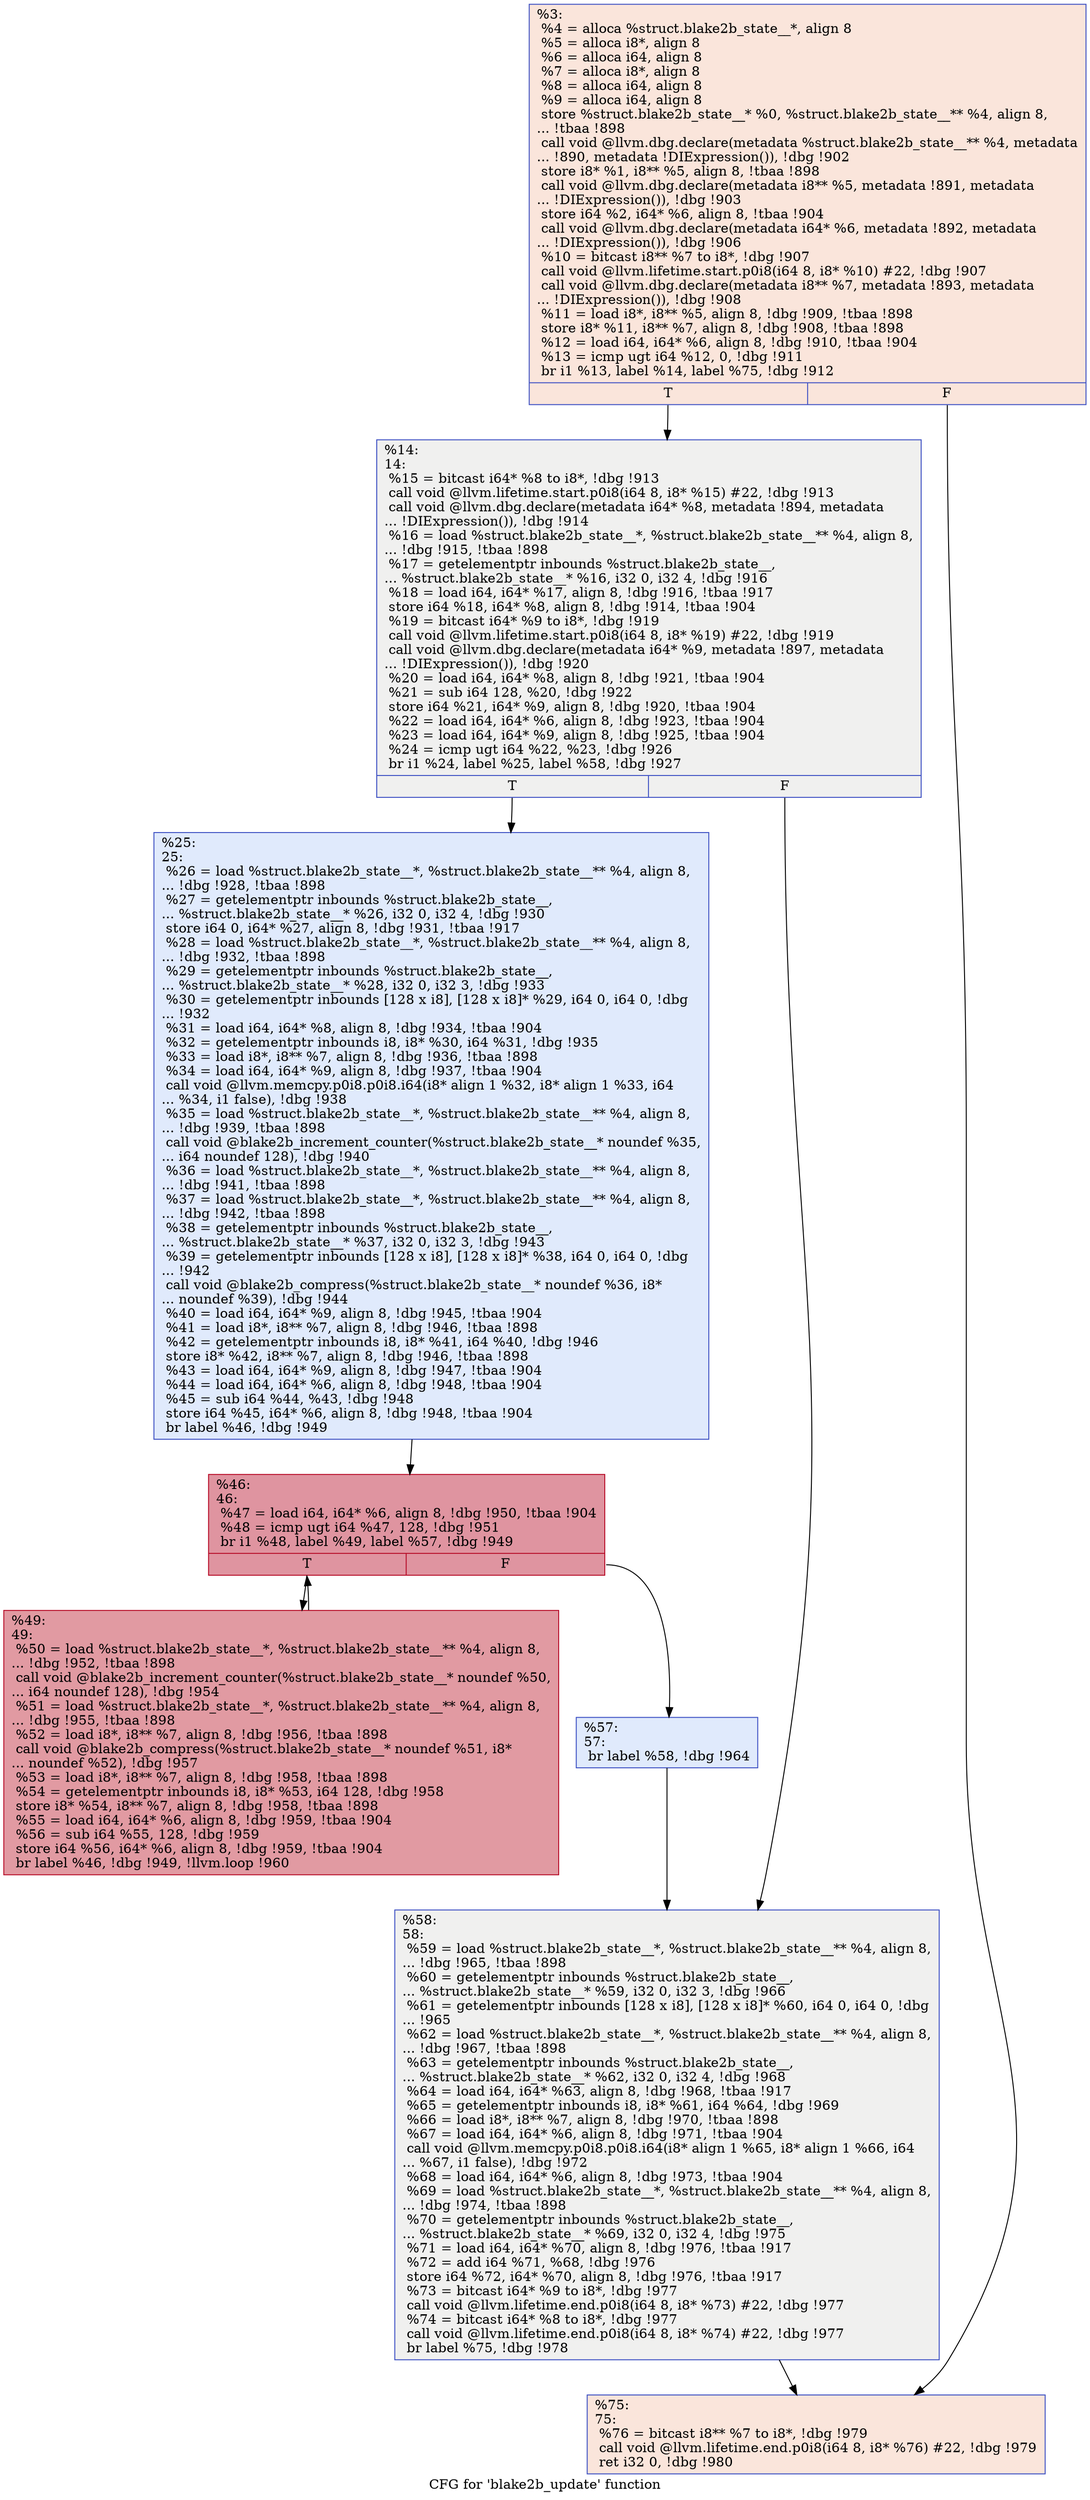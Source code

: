 digraph "CFG for 'blake2b_update' function" {
	label="CFG for 'blake2b_update' function";

	Node0x1294330 [shape=record,color="#3d50c3ff", style=filled, fillcolor="#f4c5ad70",label="{%3:\l  %4 = alloca %struct.blake2b_state__*, align 8\l  %5 = alloca i8*, align 8\l  %6 = alloca i64, align 8\l  %7 = alloca i8*, align 8\l  %8 = alloca i64, align 8\l  %9 = alloca i64, align 8\l  store %struct.blake2b_state__* %0, %struct.blake2b_state__** %4, align 8,\l... !tbaa !898\l  call void @llvm.dbg.declare(metadata %struct.blake2b_state__** %4, metadata\l... !890, metadata !DIExpression()), !dbg !902\l  store i8* %1, i8** %5, align 8, !tbaa !898\l  call void @llvm.dbg.declare(metadata i8** %5, metadata !891, metadata\l... !DIExpression()), !dbg !903\l  store i64 %2, i64* %6, align 8, !tbaa !904\l  call void @llvm.dbg.declare(metadata i64* %6, metadata !892, metadata\l... !DIExpression()), !dbg !906\l  %10 = bitcast i8** %7 to i8*, !dbg !907\l  call void @llvm.lifetime.start.p0i8(i64 8, i8* %10) #22, !dbg !907\l  call void @llvm.dbg.declare(metadata i8** %7, metadata !893, metadata\l... !DIExpression()), !dbg !908\l  %11 = load i8*, i8** %5, align 8, !dbg !909, !tbaa !898\l  store i8* %11, i8** %7, align 8, !dbg !908, !tbaa !898\l  %12 = load i64, i64* %6, align 8, !dbg !910, !tbaa !904\l  %13 = icmp ugt i64 %12, 0, !dbg !911\l  br i1 %13, label %14, label %75, !dbg !912\l|{<s0>T|<s1>F}}"];
	Node0x1294330:s0 -> Node0x1294380;
	Node0x1294330:s1 -> Node0x1294560;
	Node0x1294380 [shape=record,color="#3d50c3ff", style=filled, fillcolor="#dedcdb70",label="{%14:\l14:                                               \l  %15 = bitcast i64* %8 to i8*, !dbg !913\l  call void @llvm.lifetime.start.p0i8(i64 8, i8* %15) #22, !dbg !913\l  call void @llvm.dbg.declare(metadata i64* %8, metadata !894, metadata\l... !DIExpression()), !dbg !914\l  %16 = load %struct.blake2b_state__*, %struct.blake2b_state__** %4, align 8,\l... !dbg !915, !tbaa !898\l  %17 = getelementptr inbounds %struct.blake2b_state__,\l... %struct.blake2b_state__* %16, i32 0, i32 4, !dbg !916\l  %18 = load i64, i64* %17, align 8, !dbg !916, !tbaa !917\l  store i64 %18, i64* %8, align 8, !dbg !914, !tbaa !904\l  %19 = bitcast i64* %9 to i8*, !dbg !919\l  call void @llvm.lifetime.start.p0i8(i64 8, i8* %19) #22, !dbg !919\l  call void @llvm.dbg.declare(metadata i64* %9, metadata !897, metadata\l... !DIExpression()), !dbg !920\l  %20 = load i64, i64* %8, align 8, !dbg !921, !tbaa !904\l  %21 = sub i64 128, %20, !dbg !922\l  store i64 %21, i64* %9, align 8, !dbg !920, !tbaa !904\l  %22 = load i64, i64* %6, align 8, !dbg !923, !tbaa !904\l  %23 = load i64, i64* %9, align 8, !dbg !925, !tbaa !904\l  %24 = icmp ugt i64 %22, %23, !dbg !926\l  br i1 %24, label %25, label %58, !dbg !927\l|{<s0>T|<s1>F}}"];
	Node0x1294380:s0 -> Node0x12943d0;
	Node0x1294380:s1 -> Node0x1294510;
	Node0x12943d0 [shape=record,color="#3d50c3ff", style=filled, fillcolor="#b9d0f970",label="{%25:\l25:                                               \l  %26 = load %struct.blake2b_state__*, %struct.blake2b_state__** %4, align 8,\l... !dbg !928, !tbaa !898\l  %27 = getelementptr inbounds %struct.blake2b_state__,\l... %struct.blake2b_state__* %26, i32 0, i32 4, !dbg !930\l  store i64 0, i64* %27, align 8, !dbg !931, !tbaa !917\l  %28 = load %struct.blake2b_state__*, %struct.blake2b_state__** %4, align 8,\l... !dbg !932, !tbaa !898\l  %29 = getelementptr inbounds %struct.blake2b_state__,\l... %struct.blake2b_state__* %28, i32 0, i32 3, !dbg !933\l  %30 = getelementptr inbounds [128 x i8], [128 x i8]* %29, i64 0, i64 0, !dbg\l... !932\l  %31 = load i64, i64* %8, align 8, !dbg !934, !tbaa !904\l  %32 = getelementptr inbounds i8, i8* %30, i64 %31, !dbg !935\l  %33 = load i8*, i8** %7, align 8, !dbg !936, !tbaa !898\l  %34 = load i64, i64* %9, align 8, !dbg !937, !tbaa !904\l  call void @llvm.memcpy.p0i8.p0i8.i64(i8* align 1 %32, i8* align 1 %33, i64\l... %34, i1 false), !dbg !938\l  %35 = load %struct.blake2b_state__*, %struct.blake2b_state__** %4, align 8,\l... !dbg !939, !tbaa !898\l  call void @blake2b_increment_counter(%struct.blake2b_state__* noundef %35,\l... i64 noundef 128), !dbg !940\l  %36 = load %struct.blake2b_state__*, %struct.blake2b_state__** %4, align 8,\l... !dbg !941, !tbaa !898\l  %37 = load %struct.blake2b_state__*, %struct.blake2b_state__** %4, align 8,\l... !dbg !942, !tbaa !898\l  %38 = getelementptr inbounds %struct.blake2b_state__,\l... %struct.blake2b_state__* %37, i32 0, i32 3, !dbg !943\l  %39 = getelementptr inbounds [128 x i8], [128 x i8]* %38, i64 0, i64 0, !dbg\l... !942\l  call void @blake2b_compress(%struct.blake2b_state__* noundef %36, i8*\l... noundef %39), !dbg !944\l  %40 = load i64, i64* %9, align 8, !dbg !945, !tbaa !904\l  %41 = load i8*, i8** %7, align 8, !dbg !946, !tbaa !898\l  %42 = getelementptr inbounds i8, i8* %41, i64 %40, !dbg !946\l  store i8* %42, i8** %7, align 8, !dbg !946, !tbaa !898\l  %43 = load i64, i64* %9, align 8, !dbg !947, !tbaa !904\l  %44 = load i64, i64* %6, align 8, !dbg !948, !tbaa !904\l  %45 = sub i64 %44, %43, !dbg !948\l  store i64 %45, i64* %6, align 8, !dbg !948, !tbaa !904\l  br label %46, !dbg !949\l}"];
	Node0x12943d0 -> Node0x1294420;
	Node0x1294420 [shape=record,color="#b70d28ff", style=filled, fillcolor="#b70d2870",label="{%46:\l46:                                               \l  %47 = load i64, i64* %6, align 8, !dbg !950, !tbaa !904\l  %48 = icmp ugt i64 %47, 128, !dbg !951\l  br i1 %48, label %49, label %57, !dbg !949\l|{<s0>T|<s1>F}}"];
	Node0x1294420:s0 -> Node0x1294470;
	Node0x1294420:s1 -> Node0x12944c0;
	Node0x1294470 [shape=record,color="#b70d28ff", style=filled, fillcolor="#bb1b2c70",label="{%49:\l49:                                               \l  %50 = load %struct.blake2b_state__*, %struct.blake2b_state__** %4, align 8,\l... !dbg !952, !tbaa !898\l  call void @blake2b_increment_counter(%struct.blake2b_state__* noundef %50,\l... i64 noundef 128), !dbg !954\l  %51 = load %struct.blake2b_state__*, %struct.blake2b_state__** %4, align 8,\l... !dbg !955, !tbaa !898\l  %52 = load i8*, i8** %7, align 8, !dbg !956, !tbaa !898\l  call void @blake2b_compress(%struct.blake2b_state__* noundef %51, i8*\l... noundef %52), !dbg !957\l  %53 = load i8*, i8** %7, align 8, !dbg !958, !tbaa !898\l  %54 = getelementptr inbounds i8, i8* %53, i64 128, !dbg !958\l  store i8* %54, i8** %7, align 8, !dbg !958, !tbaa !898\l  %55 = load i64, i64* %6, align 8, !dbg !959, !tbaa !904\l  %56 = sub i64 %55, 128, !dbg !959\l  store i64 %56, i64* %6, align 8, !dbg !959, !tbaa !904\l  br label %46, !dbg !949, !llvm.loop !960\l}"];
	Node0x1294470 -> Node0x1294420;
	Node0x12944c0 [shape=record,color="#3d50c3ff", style=filled, fillcolor="#b9d0f970",label="{%57:\l57:                                               \l  br label %58, !dbg !964\l}"];
	Node0x12944c0 -> Node0x1294510;
	Node0x1294510 [shape=record,color="#3d50c3ff", style=filled, fillcolor="#dedcdb70",label="{%58:\l58:                                               \l  %59 = load %struct.blake2b_state__*, %struct.blake2b_state__** %4, align 8,\l... !dbg !965, !tbaa !898\l  %60 = getelementptr inbounds %struct.blake2b_state__,\l... %struct.blake2b_state__* %59, i32 0, i32 3, !dbg !966\l  %61 = getelementptr inbounds [128 x i8], [128 x i8]* %60, i64 0, i64 0, !dbg\l... !965\l  %62 = load %struct.blake2b_state__*, %struct.blake2b_state__** %4, align 8,\l... !dbg !967, !tbaa !898\l  %63 = getelementptr inbounds %struct.blake2b_state__,\l... %struct.blake2b_state__* %62, i32 0, i32 4, !dbg !968\l  %64 = load i64, i64* %63, align 8, !dbg !968, !tbaa !917\l  %65 = getelementptr inbounds i8, i8* %61, i64 %64, !dbg !969\l  %66 = load i8*, i8** %7, align 8, !dbg !970, !tbaa !898\l  %67 = load i64, i64* %6, align 8, !dbg !971, !tbaa !904\l  call void @llvm.memcpy.p0i8.p0i8.i64(i8* align 1 %65, i8* align 1 %66, i64\l... %67, i1 false), !dbg !972\l  %68 = load i64, i64* %6, align 8, !dbg !973, !tbaa !904\l  %69 = load %struct.blake2b_state__*, %struct.blake2b_state__** %4, align 8,\l... !dbg !974, !tbaa !898\l  %70 = getelementptr inbounds %struct.blake2b_state__,\l... %struct.blake2b_state__* %69, i32 0, i32 4, !dbg !975\l  %71 = load i64, i64* %70, align 8, !dbg !976, !tbaa !917\l  %72 = add i64 %71, %68, !dbg !976\l  store i64 %72, i64* %70, align 8, !dbg !976, !tbaa !917\l  %73 = bitcast i64* %9 to i8*, !dbg !977\l  call void @llvm.lifetime.end.p0i8(i64 8, i8* %73) #22, !dbg !977\l  %74 = bitcast i64* %8 to i8*, !dbg !977\l  call void @llvm.lifetime.end.p0i8(i64 8, i8* %74) #22, !dbg !977\l  br label %75, !dbg !978\l}"];
	Node0x1294510 -> Node0x1294560;
	Node0x1294560 [shape=record,color="#3d50c3ff", style=filled, fillcolor="#f4c5ad70",label="{%75:\l75:                                               \l  %76 = bitcast i8** %7 to i8*, !dbg !979\l  call void @llvm.lifetime.end.p0i8(i64 8, i8* %76) #22, !dbg !979\l  ret i32 0, !dbg !980\l}"];
}
